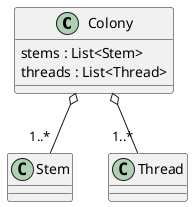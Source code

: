 @startuml colony

Colony o-- "1..*" Stem
Colony o-- "1..*" Thread
class Colony{
    stems : List<Stem>
    threads : List<Thread>
}

@enduml